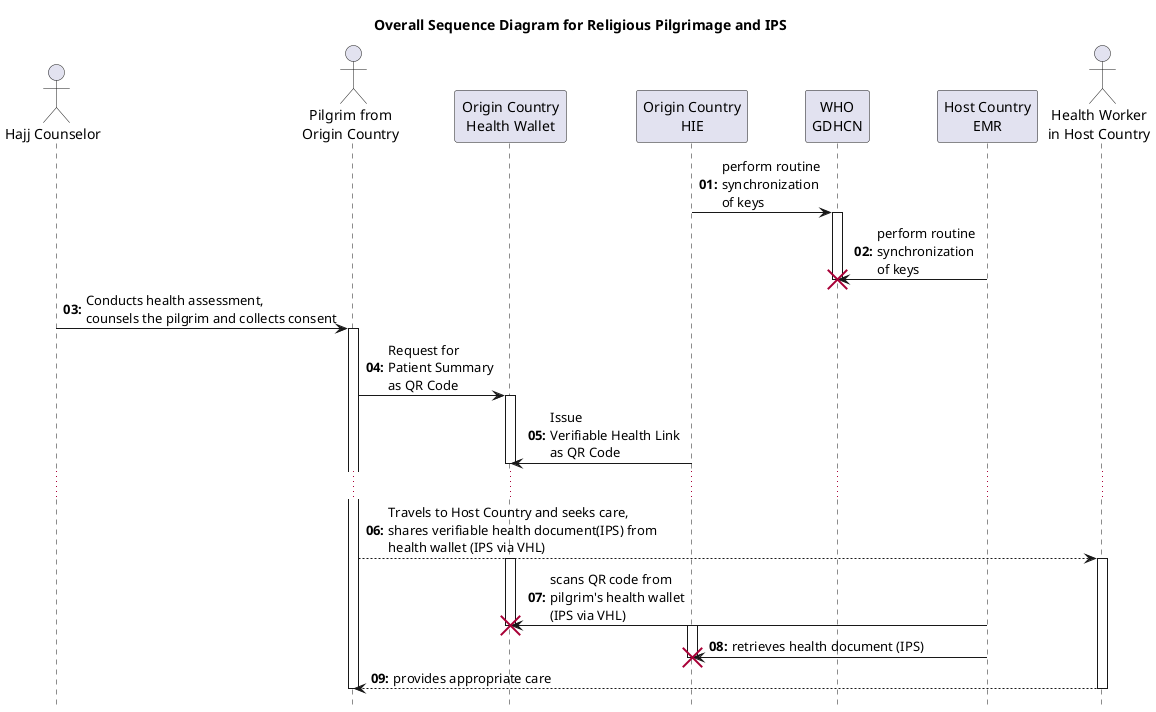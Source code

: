 @startuml
skinparam svgDimensionStyle false
hide footbox


title Overall Sequence Diagram for Religious Pilgrimage and IPS

actor "Hajj Counselor" as C
actor "Pilgrim from\nOrigin Country" as P
participant "Origin Country\nHealth Wallet" as OC
participant "Origin Country\nHIE" as OCHIE
participant "WHO\nGDHCN" as WHO
participant "Host Country\nEMR" as HCEMR
actor "Health Worker\nin Host Country" as HW

autonumber "<b>00:</b>"


OCHIE -> WHO: perform routine\nsynchronization\nof keys
'activate OCHIE
activate WHO
HCEMR -> WHO : perform routine\nsynchronization\nof keys
deactivate WHO
destroy WHO
deactivate OCHIE

C -> P : Conducts health assessment,\ncounsels the pilgrim and collects consent
activate P
P -> OC : Request for\nPatient Summary\nas QR Code
activate OC
OCHIE -> OC : Issue\nVerifiable Health Link\nas QR Code
deactivate OC
...
P --> HW: Travels to Host Country and seeks care,\nshares verifiable health document(IPS) from\nhealth wallet (IPS via VHL)
activate HW

activate OC
HCEMR -> OC: scans QR code from\npilgrim's health wallet\n(IPS via VHL)
deactivate OC
destroy OC

activate OCHIE
HCEMR  -> OCHIE : retrieves health document (IPS)
deactivate OCHIE
destroy OCHIE
 
HW --> P: provides appropriate care
deactivate HW
deactivate P

@enduml
